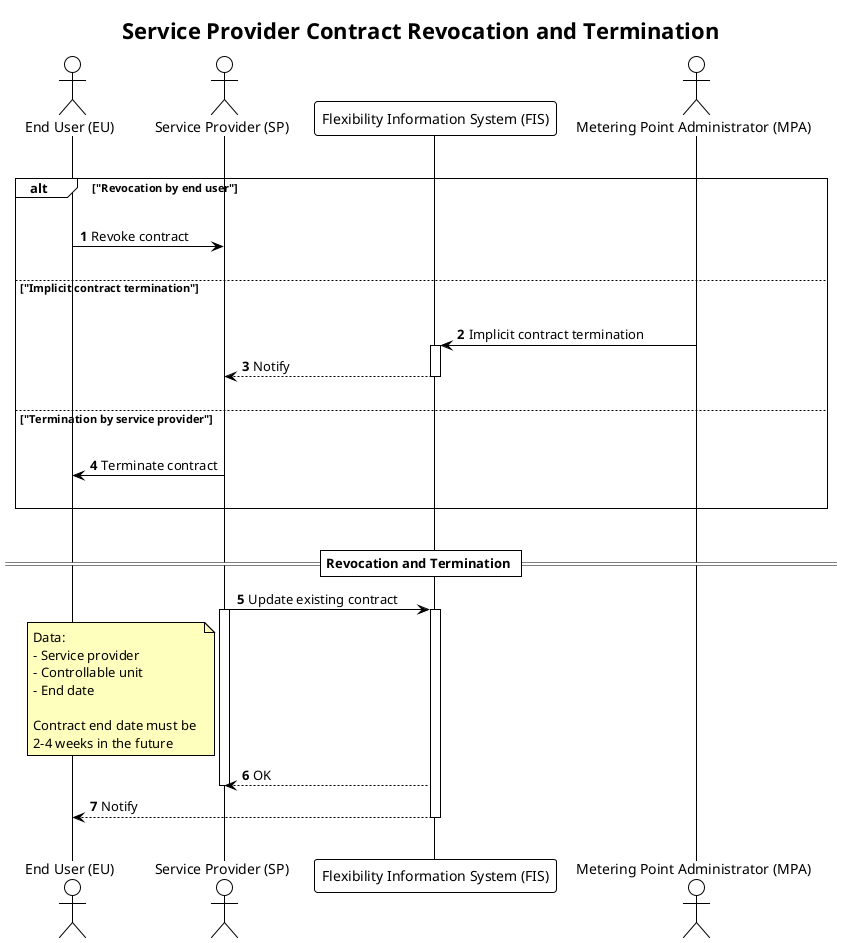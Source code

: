 @startuml revocation
!theme plain

title Service Provider Contract Revocation and Termination 

autonumber
skinparam note {
    BackgroundColor #FFFFBD
}

actor "End User (EU)" AS EU
actor "Service Provider (SP)" as SP
participant "Flexibility Information System (FIS)" as FIS
actor "Metering Point Administrator (MPA)" as MPA

|||
    
alt "Revocation by end user"
    |||
    EU -> SP: Revoke contract
    |||
else "Implicit contract termination"
    |||
    MPA -> FIS: Implicit contract termination
    activate FIS
    FIS --> SP: Notify 
    deactivate FIS
    |||    
else "Termination by service provider"
    |||
    SP -> EU: Terminate contract
    |||
end
    |||

== Revocation and Termination ==

SP -> FIS: Update existing contract
activate SP
note left SP
Data:
- Service provider
- Controllable unit
- End date

Contract end date must be 
2-4 weeks in the future
end note
activate FIS
FIS --> SP: OK
deactivate SP
FIS --> EU: Notify
deactivate FIS

|||
@enduml
